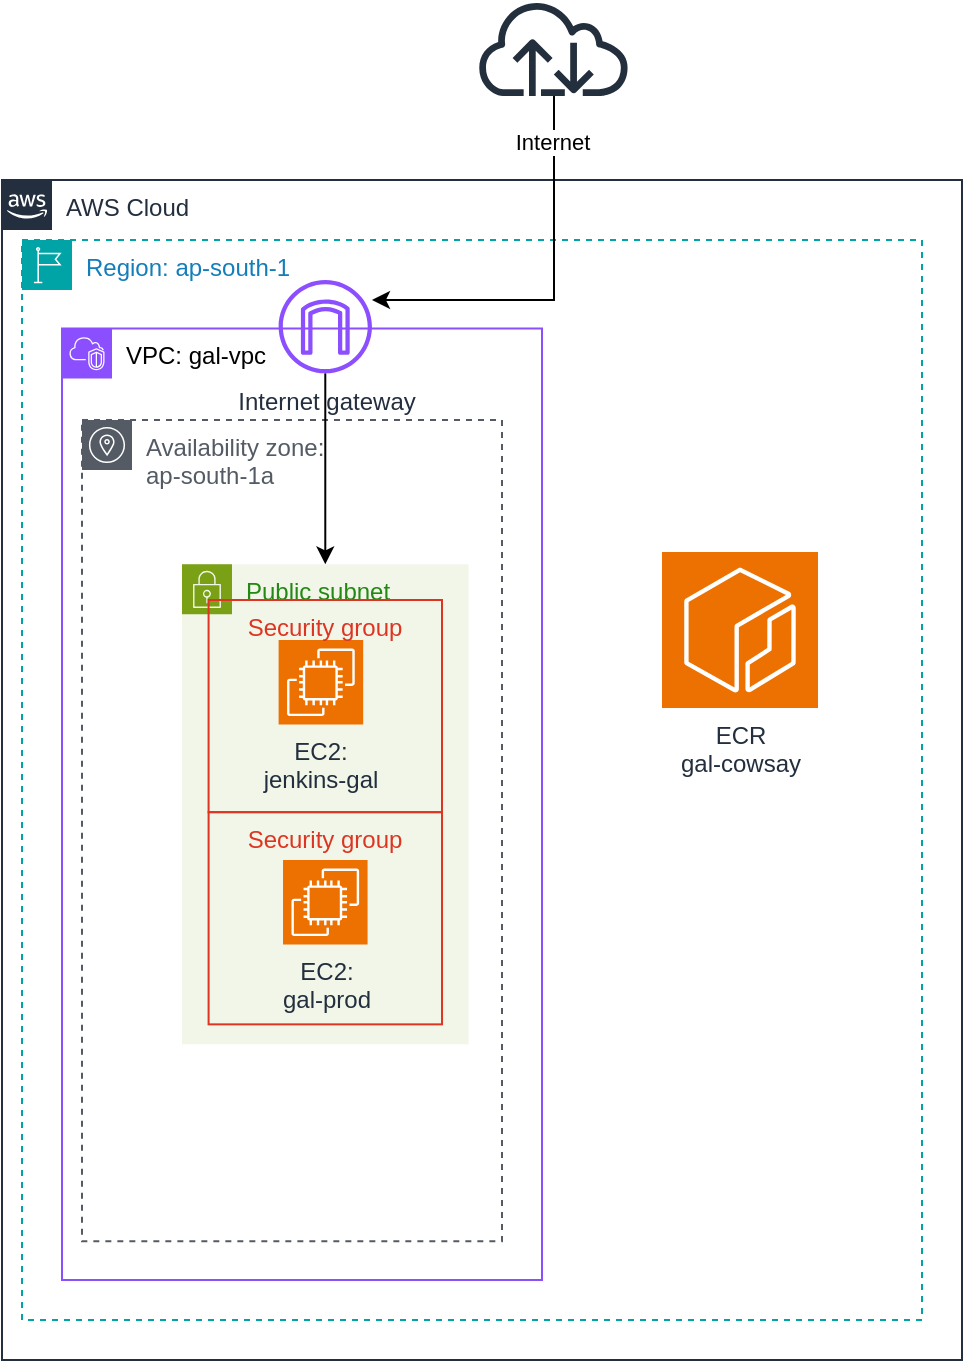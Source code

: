 <mxfile version="24.2.3" type="github">
  <diagram name="Page-1" id="wTHdm3syyfWWo2HaGcrf">
    <mxGraphModel dx="886" dy="476" grid="1" gridSize="10" guides="1" tooltips="1" connect="1" arrows="1" fold="1" page="1" pageScale="1" pageWidth="1169" pageHeight="827" math="0" shadow="0">
      <root>
        <mxCell id="0" />
        <mxCell id="1" parent="0" />
        <mxCell id="3LxVpSmYkbINxyVwIfEu-4" value="" style="group" parent="1" vertex="1" connectable="0">
          <mxGeometry x="110" y="60" width="480" height="680" as="geometry" />
        </mxCell>
        <mxCell id="w7OpjPT1Qjktew3DF3Pp-16" value="&lt;div&gt;Availability zone:&lt;/div&gt;&lt;div&gt;ap-south-1a&lt;br&gt;&lt;br&gt;&lt;/div&gt;" style="sketch=0;outlineConnect=0;gradientColor=none;html=1;whiteSpace=wrap;fontSize=12;fontStyle=0;shape=mxgraph.aws4.group;grIcon=mxgraph.aws4.group_availability_zone;strokeColor=#545B64;fillColor=none;verticalAlign=top;align=left;spacingLeft=30;fontColor=#545B64;dashed=1;movable=1;resizable=1;rotatable=1;deletable=1;editable=1;locked=0;connectable=1;" parent="3LxVpSmYkbINxyVwIfEu-4" vertex="1">
          <mxGeometry x="40" y="210" width="210" height="410.67" as="geometry" />
        </mxCell>
        <mxCell id="w7OpjPT1Qjktew3DF3Pp-67" value="Region: ap-south-1" style="points=[[0,0],[0.25,0],[0.5,0],[0.75,0],[1,0],[1,0.25],[1,0.5],[1,0.75],[1,1],[0.75,1],[0.5,1],[0.25,1],[0,1],[0,0.75],[0,0.5],[0,0.25]];outlineConnect=0;gradientColor=none;html=1;whiteSpace=wrap;fontSize=12;fontStyle=0;container=1;pointerEvents=0;collapsible=0;recursiveResize=0;shape=mxgraph.aws4.group;grIcon=mxgraph.aws4.group_region;strokeColor=#00A4A6;fillColor=none;verticalAlign=top;align=left;spacingLeft=30;fontColor=#147EBA;dashed=1;movable=1;resizable=1;rotatable=1;deletable=1;editable=1;locked=0;connectable=1;" parent="3LxVpSmYkbINxyVwIfEu-4" vertex="1">
          <mxGeometry x="10" y="120" width="450" height="540" as="geometry" />
        </mxCell>
        <mxCell id="E69val4XPUxIQdx8RpWY-33" value="AWS Cloud" style="points=[[0,0],[0.25,0],[0.5,0],[0.75,0],[1,0],[1,0.25],[1,0.5],[1,0.75],[1,1],[0.75,1],[0.5,1],[0.25,1],[0,1],[0,0.75],[0,0.5],[0,0.25]];outlineConnect=0;gradientColor=none;html=1;whiteSpace=wrap;fontSize=12;fontStyle=0;container=0;pointerEvents=0;collapsible=0;recursiveResize=0;shape=mxgraph.aws4.group;grIcon=mxgraph.aws4.group_aws_cloud_alt;strokeColor=#232F3E;fillColor=none;verticalAlign=top;align=left;spacingLeft=30;fontColor=#232F3E;dashed=0;movable=1;resizable=1;rotatable=1;deletable=1;editable=1;locked=0;connectable=1;" parent="3LxVpSmYkbINxyVwIfEu-4" vertex="1">
          <mxGeometry y="90" width="480" height="590" as="geometry" />
        </mxCell>
        <mxCell id="w7OpjPT1Qjktew3DF3Pp-6" value="&lt;div&gt;&lt;font color=&quot;#000000&quot;&gt;VPC: gal-vpc&lt;br&gt;&lt;/font&gt;&lt;/div&gt;" style="points=[[0,0],[0.25,0],[0.5,0],[0.75,0],[1,0],[1,0.25],[1,0.5],[1,0.75],[1,1],[0.75,1],[0.5,1],[0.25,1],[0,1],[0,0.75],[0,0.5],[0,0.25]];outlineConnect=0;gradientColor=none;html=1;whiteSpace=wrap;fontSize=12;fontStyle=0;container=0;pointerEvents=0;collapsible=0;recursiveResize=0;shape=mxgraph.aws4.group;grIcon=mxgraph.aws4.group_vpc2;strokeColor=#8C4FFF;fillColor=none;verticalAlign=top;align=left;spacingLeft=30;fontColor=#AAB7B8;dashed=0;movable=1;resizable=1;rotatable=1;deletable=1;editable=1;locked=0;connectable=1;" parent="3LxVpSmYkbINxyVwIfEu-4" vertex="1">
          <mxGeometry x="30" y="164.31" width="240" height="475.69" as="geometry" />
        </mxCell>
        <mxCell id="w7OpjPT1Qjktew3DF3Pp-78" style="edgeStyle=orthogonalEdgeStyle;rounded=0;orthogonalLoop=1;jettySize=auto;html=1;startArrow=classic;startFill=1;endArrow=none;endFill=0;" parent="3LxVpSmYkbINxyVwIfEu-4" source="w7OpjPT1Qjktew3DF3Pp-15" target="w7OpjPT1Qjktew3DF3Pp-56" edge="1">
          <mxGeometry relative="1" as="geometry">
            <Array as="points">
              <mxPoint x="276" y="150" />
            </Array>
          </mxGeometry>
        </mxCell>
        <mxCell id="w7OpjPT1Qjktew3DF3Pp-79" value="Internet" style="edgeLabel;html=1;align=center;verticalAlign=middle;resizable=0;points=[];" parent="w7OpjPT1Qjktew3DF3Pp-78" vertex="1" connectable="0">
          <mxGeometry x="0.769" y="1" relative="1" as="geometry">
            <mxPoint as="offset" />
          </mxGeometry>
        </mxCell>
        <mxCell id="w7OpjPT1Qjktew3DF3Pp-15" value="Internet gateway" style="sketch=0;outlineConnect=0;fontColor=#232F3E;gradientColor=none;fillColor=#8C4FFF;strokeColor=none;dashed=0;verticalLabelPosition=bottom;verticalAlign=top;align=center;fontSize=12;fontStyle=0;aspect=fixed;pointerEvents=1;shape=mxgraph.aws4.internet_gateway;html=1;movable=1;resizable=1;rotatable=1;deletable=1;editable=1;locked=0;connectable=1;" parent="3LxVpSmYkbINxyVwIfEu-4" vertex="1">
          <mxGeometry x="138.31" y="140" width="46.68" height="46.68" as="geometry" />
        </mxCell>
        <mxCell id="w7OpjPT1Qjktew3DF3Pp-56" value="" style="sketch=0;outlineConnect=0;fontColor=#232F3E;gradientColor=none;fillColor=#232F3D;strokeColor=none;dashed=0;verticalLabelPosition=bottom;verticalAlign=top;align=center;html=1;fontSize=12;fontStyle=0;aspect=fixed;pointerEvents=1;shape=mxgraph.aws4.internet;" parent="3LxVpSmYkbINxyVwIfEu-4" vertex="1">
          <mxGeometry x="236.71" width="78" height="48" as="geometry" />
        </mxCell>
        <mxCell id="w7OpjPT1Qjktew3DF3Pp-85" value="&lt;div&gt;ECR&lt;/div&gt;&lt;div&gt;gal-cowsay&lt;br&gt;&lt;/div&gt;" style="sketch=0;points=[[0,0,0],[0.25,0,0],[0.5,0,0],[0.75,0,0],[1,0,0],[0,1,0],[0.25,1,0],[0.5,1,0],[0.75,1,0],[1,1,0],[0,0.25,0],[0,0.5,0],[0,0.75,0],[1,0.25,0],[1,0.5,0],[1,0.75,0]];outlineConnect=0;fontColor=#232F3E;fillColor=#ED7100;strokeColor=#ffffff;dashed=0;verticalLabelPosition=bottom;verticalAlign=top;align=center;html=1;fontSize=12;fontStyle=0;aspect=fixed;shape=mxgraph.aws4.resourceIcon;resIcon=mxgraph.aws4.ecr;" parent="3LxVpSmYkbINxyVwIfEu-4" vertex="1">
          <mxGeometry x="330" y="276.0" width="78" height="78" as="geometry" />
        </mxCell>
        <mxCell id="w7OpjPT1Qjktew3DF3Pp-89" value="" style="edgeStyle=orthogonalEdgeStyle;rounded=0;orthogonalLoop=1;jettySize=auto;html=1;startArrow=classic;startFill=1;endArrow=none;endFill=0;" parent="3LxVpSmYkbINxyVwIfEu-4" source="w7OpjPT1Qjktew3DF3Pp-22" target="w7OpjPT1Qjktew3DF3Pp-15" edge="1">
          <mxGeometry relative="1" as="geometry" />
        </mxCell>
        <mxCell id="3LxVpSmYkbINxyVwIfEu-3" value="" style="group" parent="3LxVpSmYkbINxyVwIfEu-4" vertex="1" connectable="0">
          <mxGeometry x="90" y="282.18" width="143.29" height="239.94" as="geometry" />
        </mxCell>
        <mxCell id="w7OpjPT1Qjktew3DF3Pp-22" value="&lt;div style=&quot;&quot;&gt;&lt;font style=&quot;font-size: 12px;&quot;&gt;Public subnet&lt;/font&gt;&lt;/div&gt;" style="points=[[0,0],[0.25,0],[0.5,0],[0.75,0],[1,0],[1,0.25],[1,0.5],[1,0.75],[1,1],[0.75,1],[0.5,1],[0.25,1],[0,1],[0,0.75],[0,0.5],[0,0.25]];outlineConnect=0;gradientColor=none;html=1;whiteSpace=wrap;fontSize=12;fontStyle=0;container=1;pointerEvents=0;collapsible=0;recursiveResize=0;shape=mxgraph.aws4.group;grIcon=mxgraph.aws4.group_security_group;grStroke=0;strokeColor=#7AA116;fillColor=#F2F6E8;verticalAlign=top;align=left;spacingLeft=30;fontColor=#248814;dashed=0;" parent="3LxVpSmYkbINxyVwIfEu-3" vertex="1">
          <mxGeometry width="143.29" height="239.94" as="geometry" />
        </mxCell>
        <mxCell id="dsOS1e7ftnaVwsFIcLX3-2" value="Security group" style="fillColor=none;strokeColor=#DD3522;verticalAlign=top;fontStyle=0;fontColor=#DD3522;whiteSpace=wrap;html=1;" vertex="1" parent="w7OpjPT1Qjktew3DF3Pp-22">
          <mxGeometry x="13.3" y="123.91" width="116.71" height="106.09" as="geometry" />
        </mxCell>
        <mxCell id="w7OpjPT1Qjktew3DF3Pp-21" value="&lt;div&gt;EC2:&lt;/div&gt;&lt;div&gt;jenkins-gal&lt;/div&gt;" style="sketch=0;points=[[0,0,0],[0.25,0,0],[0.5,0,0],[0.75,0,0],[1,0,0],[0,1,0],[0.25,1,0],[0.5,1,0],[0.75,1,0],[1,1,0],[0,0.25,0],[0,0.5,0],[0,0.75,0],[1,0.25,0],[1,0.5,0],[1,0.75,0]];outlineConnect=0;fontColor=#232F3E;fillColor=#ED7100;strokeColor=#ffffff;dashed=0;verticalLabelPosition=bottom;verticalAlign=top;align=center;html=1;fontSize=12;fontStyle=0;aspect=fixed;shape=mxgraph.aws4.resourceIcon;resIcon=mxgraph.aws4.ec2;" parent="3LxVpSmYkbINxyVwIfEu-3" vertex="1">
          <mxGeometry x="48.31" y="37.824" width="42.28" height="42.28" as="geometry" />
        </mxCell>
        <mxCell id="3LxVpSmYkbINxyVwIfEu-1" value="&lt;div&gt;EC2:&lt;/div&gt;&lt;div&gt;gal-prod&lt;/div&gt;" style="sketch=0;points=[[0,0,0],[0.25,0,0],[0.5,0,0],[0.75,0,0],[1,0,0],[0,1,0],[0.25,1,0],[0.5,1,0],[0.75,1,0],[1,1,0],[0,0.25,0],[0,0.5,0],[0,0.75,0],[1,0.25,0],[1,0.5,0],[1,0.75,0]];outlineConnect=0;fontColor=#232F3E;fillColor=#ED7100;strokeColor=#ffffff;dashed=0;verticalLabelPosition=bottom;verticalAlign=top;align=center;html=1;fontSize=12;fontStyle=0;aspect=fixed;shape=mxgraph.aws4.resourceIcon;resIcon=mxgraph.aws4.ec2;" parent="3LxVpSmYkbINxyVwIfEu-3" vertex="1">
          <mxGeometry x="50.51" y="147.824" width="42.28" height="42.28" as="geometry" />
        </mxCell>
        <mxCell id="dsOS1e7ftnaVwsFIcLX3-1" value="Security group" style="fillColor=none;strokeColor=#DD3522;verticalAlign=top;fontStyle=0;fontColor=#DD3522;whiteSpace=wrap;html=1;" vertex="1" parent="3LxVpSmYkbINxyVwIfEu-4">
          <mxGeometry x="103.29" y="300" width="116.71" height="106.09" as="geometry" />
        </mxCell>
      </root>
    </mxGraphModel>
  </diagram>
</mxfile>
